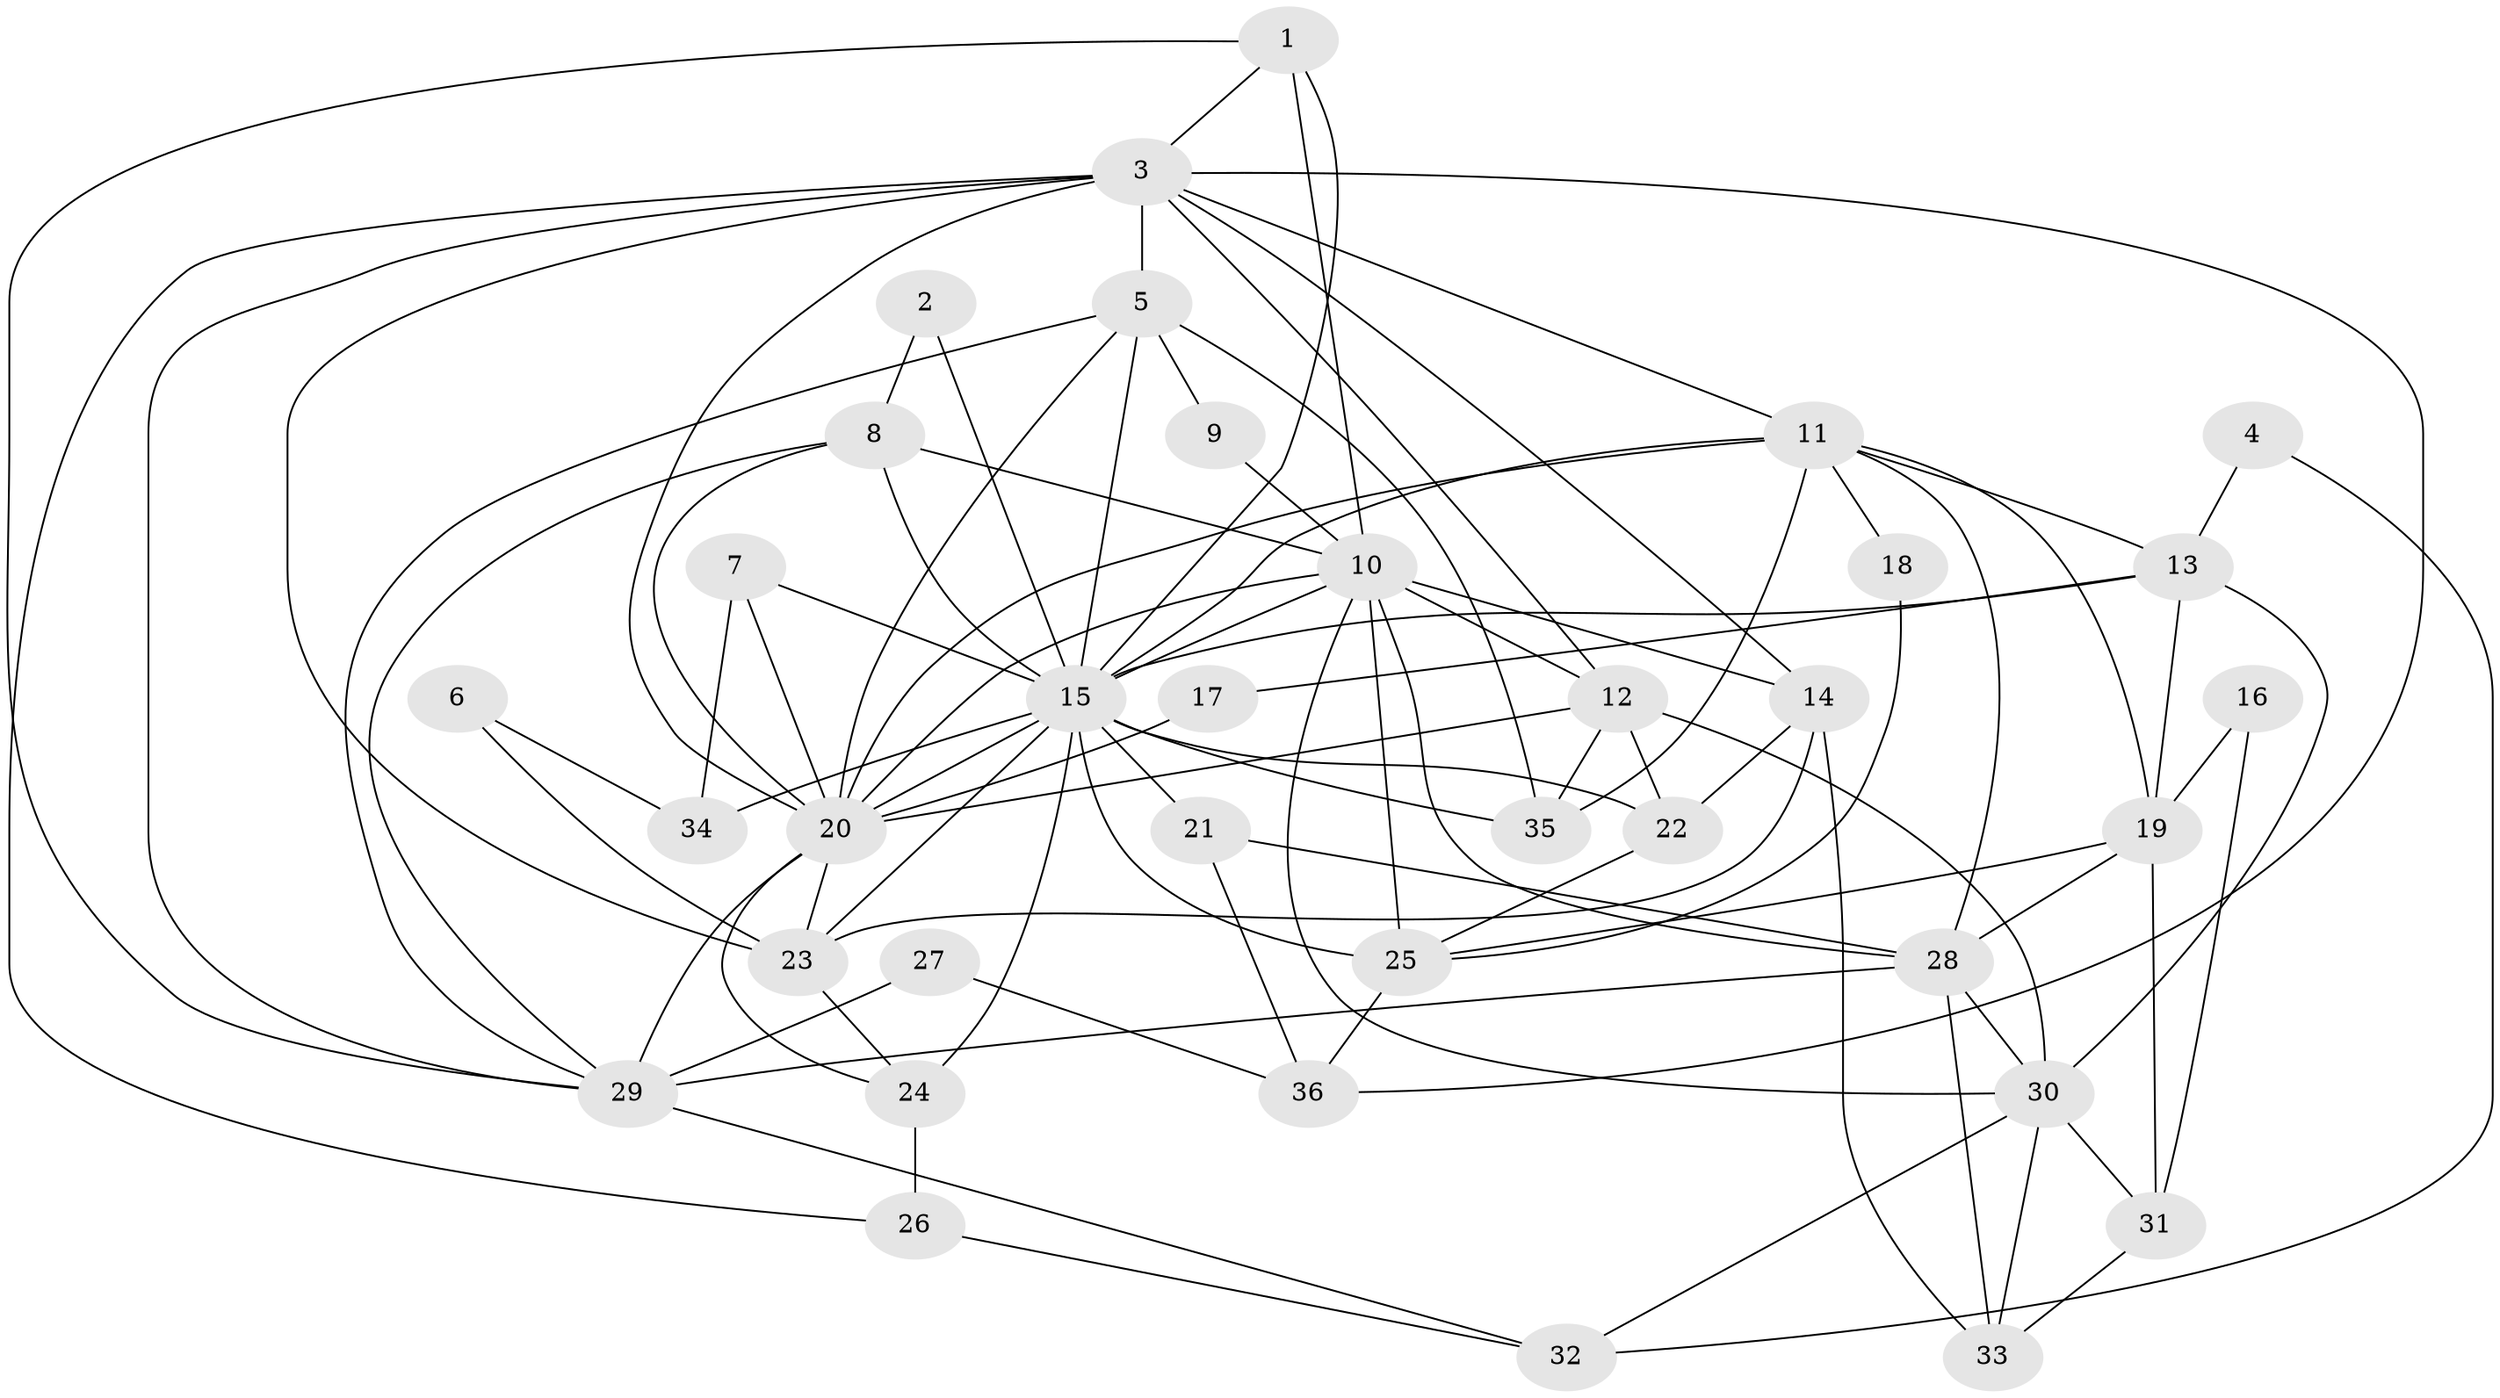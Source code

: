 // original degree distribution, {4: 0.2777777777777778, 2: 0.1388888888888889, 3: 0.2638888888888889, 6: 0.08333333333333333, 5: 0.18055555555555555, 8: 0.027777777777777776, 7: 0.027777777777777776}
// Generated by graph-tools (version 1.1) at 2025/36/03/09/25 02:36:03]
// undirected, 36 vertices, 92 edges
graph export_dot {
graph [start="1"]
  node [color=gray90,style=filled];
  1;
  2;
  3;
  4;
  5;
  6;
  7;
  8;
  9;
  10;
  11;
  12;
  13;
  14;
  15;
  16;
  17;
  18;
  19;
  20;
  21;
  22;
  23;
  24;
  25;
  26;
  27;
  28;
  29;
  30;
  31;
  32;
  33;
  34;
  35;
  36;
  1 -- 3 [weight=1.0];
  1 -- 10 [weight=1.0];
  1 -- 15 [weight=1.0];
  1 -- 29 [weight=1.0];
  2 -- 8 [weight=1.0];
  2 -- 15 [weight=1.0];
  3 -- 5 [weight=1.0];
  3 -- 11 [weight=1.0];
  3 -- 12 [weight=1.0];
  3 -- 14 [weight=1.0];
  3 -- 20 [weight=2.0];
  3 -- 23 [weight=1.0];
  3 -- 26 [weight=1.0];
  3 -- 29 [weight=1.0];
  3 -- 36 [weight=1.0];
  4 -- 13 [weight=1.0];
  4 -- 32 [weight=1.0];
  5 -- 9 [weight=2.0];
  5 -- 15 [weight=1.0];
  5 -- 20 [weight=1.0];
  5 -- 29 [weight=1.0];
  5 -- 35 [weight=1.0];
  6 -- 23 [weight=1.0];
  6 -- 34 [weight=1.0];
  7 -- 15 [weight=1.0];
  7 -- 20 [weight=1.0];
  7 -- 34 [weight=1.0];
  8 -- 10 [weight=1.0];
  8 -- 15 [weight=2.0];
  8 -- 20 [weight=1.0];
  8 -- 29 [weight=1.0];
  9 -- 10 [weight=1.0];
  10 -- 12 [weight=1.0];
  10 -- 14 [weight=1.0];
  10 -- 15 [weight=1.0];
  10 -- 20 [weight=3.0];
  10 -- 25 [weight=1.0];
  10 -- 28 [weight=1.0];
  10 -- 30 [weight=1.0];
  11 -- 13 [weight=2.0];
  11 -- 15 [weight=1.0];
  11 -- 18 [weight=1.0];
  11 -- 19 [weight=1.0];
  11 -- 20 [weight=2.0];
  11 -- 28 [weight=1.0];
  11 -- 35 [weight=1.0];
  12 -- 20 [weight=1.0];
  12 -- 22 [weight=1.0];
  12 -- 30 [weight=1.0];
  12 -- 35 [weight=1.0];
  13 -- 15 [weight=1.0];
  13 -- 17 [weight=1.0];
  13 -- 19 [weight=1.0];
  13 -- 30 [weight=1.0];
  14 -- 22 [weight=1.0];
  14 -- 23 [weight=1.0];
  14 -- 33 [weight=1.0];
  15 -- 20 [weight=1.0];
  15 -- 21 [weight=1.0];
  15 -- 22 [weight=1.0];
  15 -- 23 [weight=2.0];
  15 -- 24 [weight=2.0];
  15 -- 25 [weight=2.0];
  15 -- 34 [weight=1.0];
  15 -- 35 [weight=1.0];
  16 -- 19 [weight=1.0];
  16 -- 31 [weight=1.0];
  17 -- 20 [weight=1.0];
  18 -- 25 [weight=1.0];
  19 -- 25 [weight=1.0];
  19 -- 28 [weight=1.0];
  19 -- 31 [weight=1.0];
  20 -- 23 [weight=1.0];
  20 -- 24 [weight=1.0];
  20 -- 29 [weight=2.0];
  21 -- 28 [weight=1.0];
  21 -- 36 [weight=1.0];
  22 -- 25 [weight=1.0];
  23 -- 24 [weight=1.0];
  24 -- 26 [weight=1.0];
  25 -- 36 [weight=1.0];
  26 -- 32 [weight=1.0];
  27 -- 29 [weight=1.0];
  27 -- 36 [weight=1.0];
  28 -- 29 [weight=1.0];
  28 -- 30 [weight=1.0];
  28 -- 33 [weight=1.0];
  29 -- 32 [weight=1.0];
  30 -- 31 [weight=1.0];
  30 -- 32 [weight=1.0];
  30 -- 33 [weight=1.0];
  31 -- 33 [weight=1.0];
}
